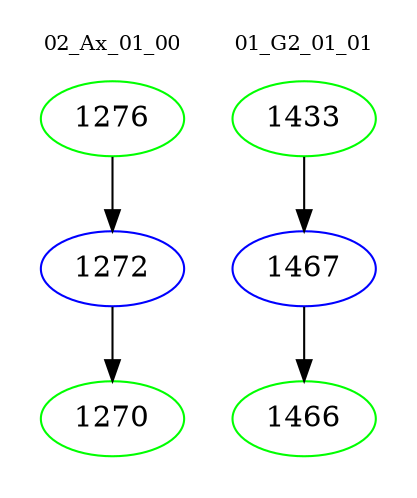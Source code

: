 digraph{
subgraph cluster_0 {
color = white
label = "02_Ax_01_00";
fontsize=10;
T0_1276 [label="1276", color="green"]
T0_1276 -> T0_1272 [color="black"]
T0_1272 [label="1272", color="blue"]
T0_1272 -> T0_1270 [color="black"]
T0_1270 [label="1270", color="green"]
}
subgraph cluster_1 {
color = white
label = "01_G2_01_01";
fontsize=10;
T1_1433 [label="1433", color="green"]
T1_1433 -> T1_1467 [color="black"]
T1_1467 [label="1467", color="blue"]
T1_1467 -> T1_1466 [color="black"]
T1_1466 [label="1466", color="green"]
}
}
